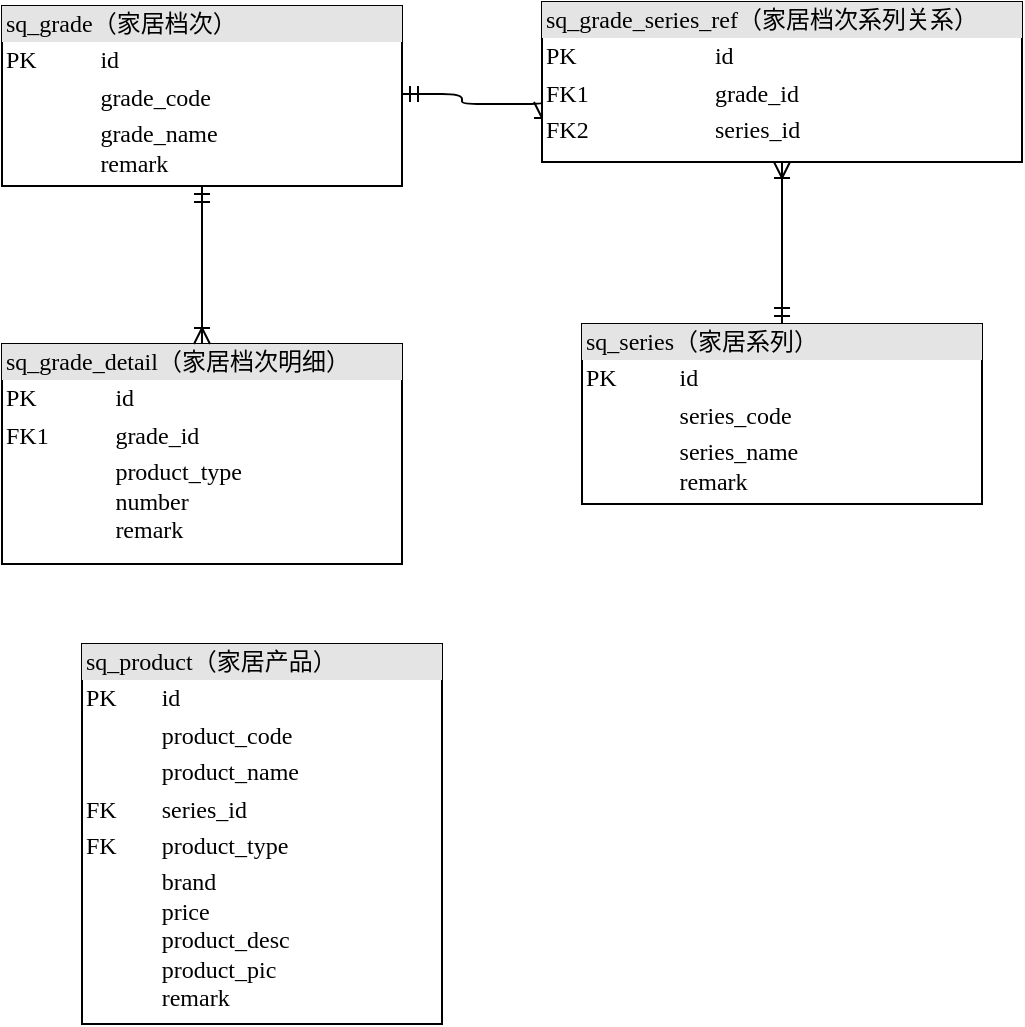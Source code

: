 <mxfile version="20.5.1" type="github">
  <diagram name="Page-1" id="2ca16b54-16f6-2749-3443-fa8db7711227">
    <mxGraphModel dx="1374" dy="818" grid="1" gridSize="10" guides="1" tooltips="1" connect="1" arrows="1" fold="1" page="1" pageScale="1" pageWidth="1100" pageHeight="850" background="none" math="0" shadow="0">
      <root>
        <mxCell id="0" />
        <mxCell id="1" parent="0" />
        <mxCell id="2ed32ef02a7f4228-1" value="&lt;div style=&quot;box-sizing:border-box;width:100%;background:#e4e4e4;padding:2px;&quot;&gt;sq_grade（家居档次）&lt;/div&gt;&lt;table style=&quot;width:100%;font-size:1em;&quot; cellpadding=&quot;2&quot; cellspacing=&quot;0&quot;&gt;&lt;tbody&gt;&lt;tr&gt;&lt;td&gt;PK&lt;/td&gt;&lt;td&gt;id&lt;/td&gt;&lt;/tr&gt;&lt;tr&gt;&lt;td&gt;&lt;br&gt;&lt;/td&gt;&lt;td&gt;grade_code&lt;/td&gt;&lt;/tr&gt;&lt;tr&gt;&lt;td&gt;&lt;/td&gt;&lt;td&gt;grade_name&lt;br&gt;remark&lt;/td&gt;&lt;/tr&gt;&lt;/tbody&gt;&lt;/table&gt;" style="verticalAlign=top;align=left;overflow=fill;html=1;rounded=0;shadow=0;comic=0;labelBackgroundColor=none;strokeWidth=1;fontFamily=Verdana;fontSize=12" parent="1" vertex="1">
          <mxGeometry x="90" y="42" width="200" height="90" as="geometry" />
        </mxCell>
        <mxCell id="2ed32ef02a7f4228-15" style="edgeStyle=orthogonalEdgeStyle;html=1;labelBackgroundColor=none;startArrow=ERmandOne;endArrow=ERoneToMany;fontFamily=Verdana;fontSize=12;align=left;entryX=0;entryY=0.625;entryDx=0;entryDy=0;entryPerimeter=0;" parent="1" source="2ed32ef02a7f4228-1" target="fRoJUIbjM9_z20E6aJX1-2" edge="1">
          <mxGeometry relative="1" as="geometry">
            <mxPoint x="480" y="401" as="sourcePoint" />
            <mxPoint x="340" y="86" as="targetPoint" />
            <Array as="points">
              <mxPoint x="320" y="86" />
              <mxPoint x="320" y="91" />
            </Array>
          </mxGeometry>
        </mxCell>
        <mxCell id="2ed32ef02a7f4228-5" value="&lt;div style=&quot;box-sizing:border-box;width:100%;background:#e4e4e4;padding:2px;&quot;&gt;sq_grade_detail（家居档次明细）&lt;br&gt;&lt;/div&gt;&lt;table style=&quot;width:100%;font-size:1em;&quot; cellpadding=&quot;2&quot; cellspacing=&quot;0&quot;&gt;&lt;tbody&gt;&lt;tr&gt;&lt;td&gt;PK&lt;/td&gt;&lt;td&gt;id&lt;/td&gt;&lt;/tr&gt;&lt;tr&gt;&lt;td&gt;FK1&lt;/td&gt;&lt;td&gt;grade_id&lt;/td&gt;&lt;/tr&gt;&lt;tr&gt;&lt;td&gt;&lt;/td&gt;&lt;td&gt;product_type&lt;br&gt;number&lt;br&gt;remark&lt;br&gt;&lt;/td&gt;&lt;/tr&gt;&lt;/tbody&gt;&lt;/table&gt;" style="verticalAlign=top;align=left;overflow=fill;html=1;rounded=0;shadow=0;comic=0;labelBackgroundColor=none;strokeWidth=1;fontFamily=Verdana;fontSize=12;strokeColor=default;" parent="1" vertex="1">
          <mxGeometry x="90" y="211" width="200" height="110" as="geometry" />
        </mxCell>
        <mxCell id="2ed32ef02a7f4228-13" value="" style="edgeStyle=orthogonalEdgeStyle;html=1;endArrow=ERoneToMany;startArrow=ERmandOne;labelBackgroundColor=none;fontFamily=Verdana;fontSize=12;align=left;exitX=0.5;exitY=1;entryX=0.5;entryY=0;" parent="1" source="2ed32ef02a7f4228-1" target="2ed32ef02a7f4228-5" edge="1">
          <mxGeometry width="100" height="100" relative="1" as="geometry">
            <mxPoint x="330" y="331" as="sourcePoint" />
            <mxPoint x="430" y="231" as="targetPoint" />
          </mxGeometry>
        </mxCell>
        <mxCell id="fRoJUIbjM9_z20E6aJX1-1" value="&lt;div style=&quot;box-sizing:border-box;width:100%;background:#e4e4e4;padding:2px;&quot;&gt;sq_series（家居系列）&lt;/div&gt;&lt;table style=&quot;width:100%;font-size:1em;&quot; cellpadding=&quot;2&quot; cellspacing=&quot;0&quot;&gt;&lt;tbody&gt;&lt;tr&gt;&lt;td&gt;PK&lt;/td&gt;&lt;td&gt;id&lt;/td&gt;&lt;/tr&gt;&lt;tr&gt;&lt;td&gt;&lt;br&gt;&lt;/td&gt;&lt;td&gt;series_code&lt;/td&gt;&lt;/tr&gt;&lt;tr&gt;&lt;td&gt;&lt;/td&gt;&lt;td&gt;series_name&lt;br&gt;remark&lt;/td&gt;&lt;/tr&gt;&lt;/tbody&gt;&lt;/table&gt;" style="verticalAlign=top;align=left;overflow=fill;html=1;rounded=0;shadow=0;comic=0;labelBackgroundColor=none;strokeWidth=1;fontFamily=Verdana;fontSize=12" parent="1" vertex="1">
          <mxGeometry x="380" y="201" width="200" height="90" as="geometry" />
        </mxCell>
        <mxCell id="fRoJUIbjM9_z20E6aJX1-2" value="&lt;div style=&quot;box-sizing:border-box;width:100%;background:#e4e4e4;padding:2px;&quot;&gt;sq_grade_series_ref（家居档次系列关系）&lt;/div&gt;&lt;table style=&quot;width:100%;font-size:1em;&quot; cellpadding=&quot;2&quot; cellspacing=&quot;0&quot;&gt;&lt;tbody&gt;&lt;tr&gt;&lt;td&gt;PK&lt;/td&gt;&lt;td&gt;id&lt;/td&gt;&lt;/tr&gt;&lt;tr&gt;&lt;td&gt;FK1&lt;/td&gt;&lt;td&gt;grade_id&lt;/td&gt;&lt;/tr&gt;&lt;tr&gt;&lt;td&gt;FK2&lt;/td&gt;&lt;td&gt;series_id&lt;br&gt;&lt;/td&gt;&lt;/tr&gt;&lt;/tbody&gt;&lt;/table&gt;" style="verticalAlign=top;align=left;overflow=fill;html=1;rounded=0;shadow=0;comic=0;labelBackgroundColor=none;strokeWidth=1;fontFamily=Verdana;fontSize=12" parent="1" vertex="1">
          <mxGeometry x="360" y="40" width="240" height="80" as="geometry" />
        </mxCell>
        <mxCell id="fRoJUIbjM9_z20E6aJX1-4" style="edgeStyle=orthogonalEdgeStyle;html=1;labelBackgroundColor=none;startArrow=ERmandOne;endArrow=ERoneToMany;fontFamily=Verdana;fontSize=12;align=left;exitX=0.5;exitY=0;exitDx=0;exitDy=0;entryX=0.5;entryY=1;entryDx=0;entryDy=0;" parent="1" source="fRoJUIbjM9_z20E6aJX1-1" target="fRoJUIbjM9_z20E6aJX1-2" edge="1">
          <mxGeometry relative="1" as="geometry">
            <mxPoint x="479.5" y="160" as="sourcePoint" />
            <mxPoint x="420" y="141" as="targetPoint" />
          </mxGeometry>
        </mxCell>
        <mxCell id="fRoJUIbjM9_z20E6aJX1-5" value="&lt;div style=&quot;box-sizing: border-box ; width: 100% ; background: #e4e4e4 ; padding: 2px&quot;&gt;sq_product（家居产品）&lt;/div&gt;&lt;table style=&quot;width: 100% ; font-size: 1em&quot; cellpadding=&quot;2&quot; cellspacing=&quot;0&quot;&gt;&lt;tbody&gt;&lt;tr&gt;&lt;td&gt;PK&lt;/td&gt;&lt;td&gt;id&lt;/td&gt;&lt;/tr&gt;&lt;tr&gt;&lt;td&gt;&lt;br&gt;&lt;/td&gt;&lt;td&gt;product_code&lt;/td&gt;&lt;/tr&gt;&lt;tr&gt;&lt;td&gt;&lt;/td&gt;&lt;td&gt;product_name&lt;/td&gt;&lt;/tr&gt;&lt;tr&gt;&lt;td&gt;FK&lt;/td&gt;&lt;td&gt;series_id&lt;br&gt;&lt;/td&gt;&lt;/tr&gt;&lt;tr&gt;&lt;td&gt;FK&lt;/td&gt;&lt;td&gt;product_type&lt;/td&gt;&lt;/tr&gt;&lt;tr&gt;&lt;td&gt;&lt;br&gt;&lt;/td&gt;&lt;td&gt;brand&lt;br&gt;price&lt;br&gt;product_desc&lt;br&gt;product_pic&lt;br&gt;remark&lt;/td&gt;&lt;/tr&gt;&lt;/tbody&gt;&lt;/table&gt;" style="verticalAlign=top;align=left;overflow=fill;html=1;rounded=0;shadow=0;comic=0;labelBackgroundColor=none;strokeWidth=1;fontFamily=Verdana;fontSize=12" parent="1" vertex="1">
          <mxGeometry x="130" y="361" width="180" height="190" as="geometry" />
        </mxCell>
      </root>
    </mxGraphModel>
  </diagram>
</mxfile>
